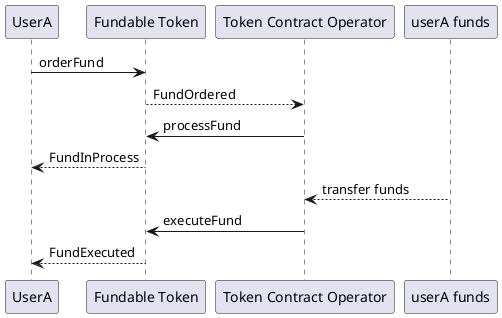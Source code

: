 @startuml
UserA -> "Fundable Token": orderFund
"Fundable Token" --> "Token Contract Operator": FundOrdered
"Token Contract Operator" -> "Fundable Token": processFund
"Fundable Token" --> "UserA": FundInProcess
"userA funds" --> "Token Contract Operator": transfer funds
"Token Contract Operator" -> "Fundable Token": executeFund
"Fundable Token" --> UserA: FundExecuted
@enduml